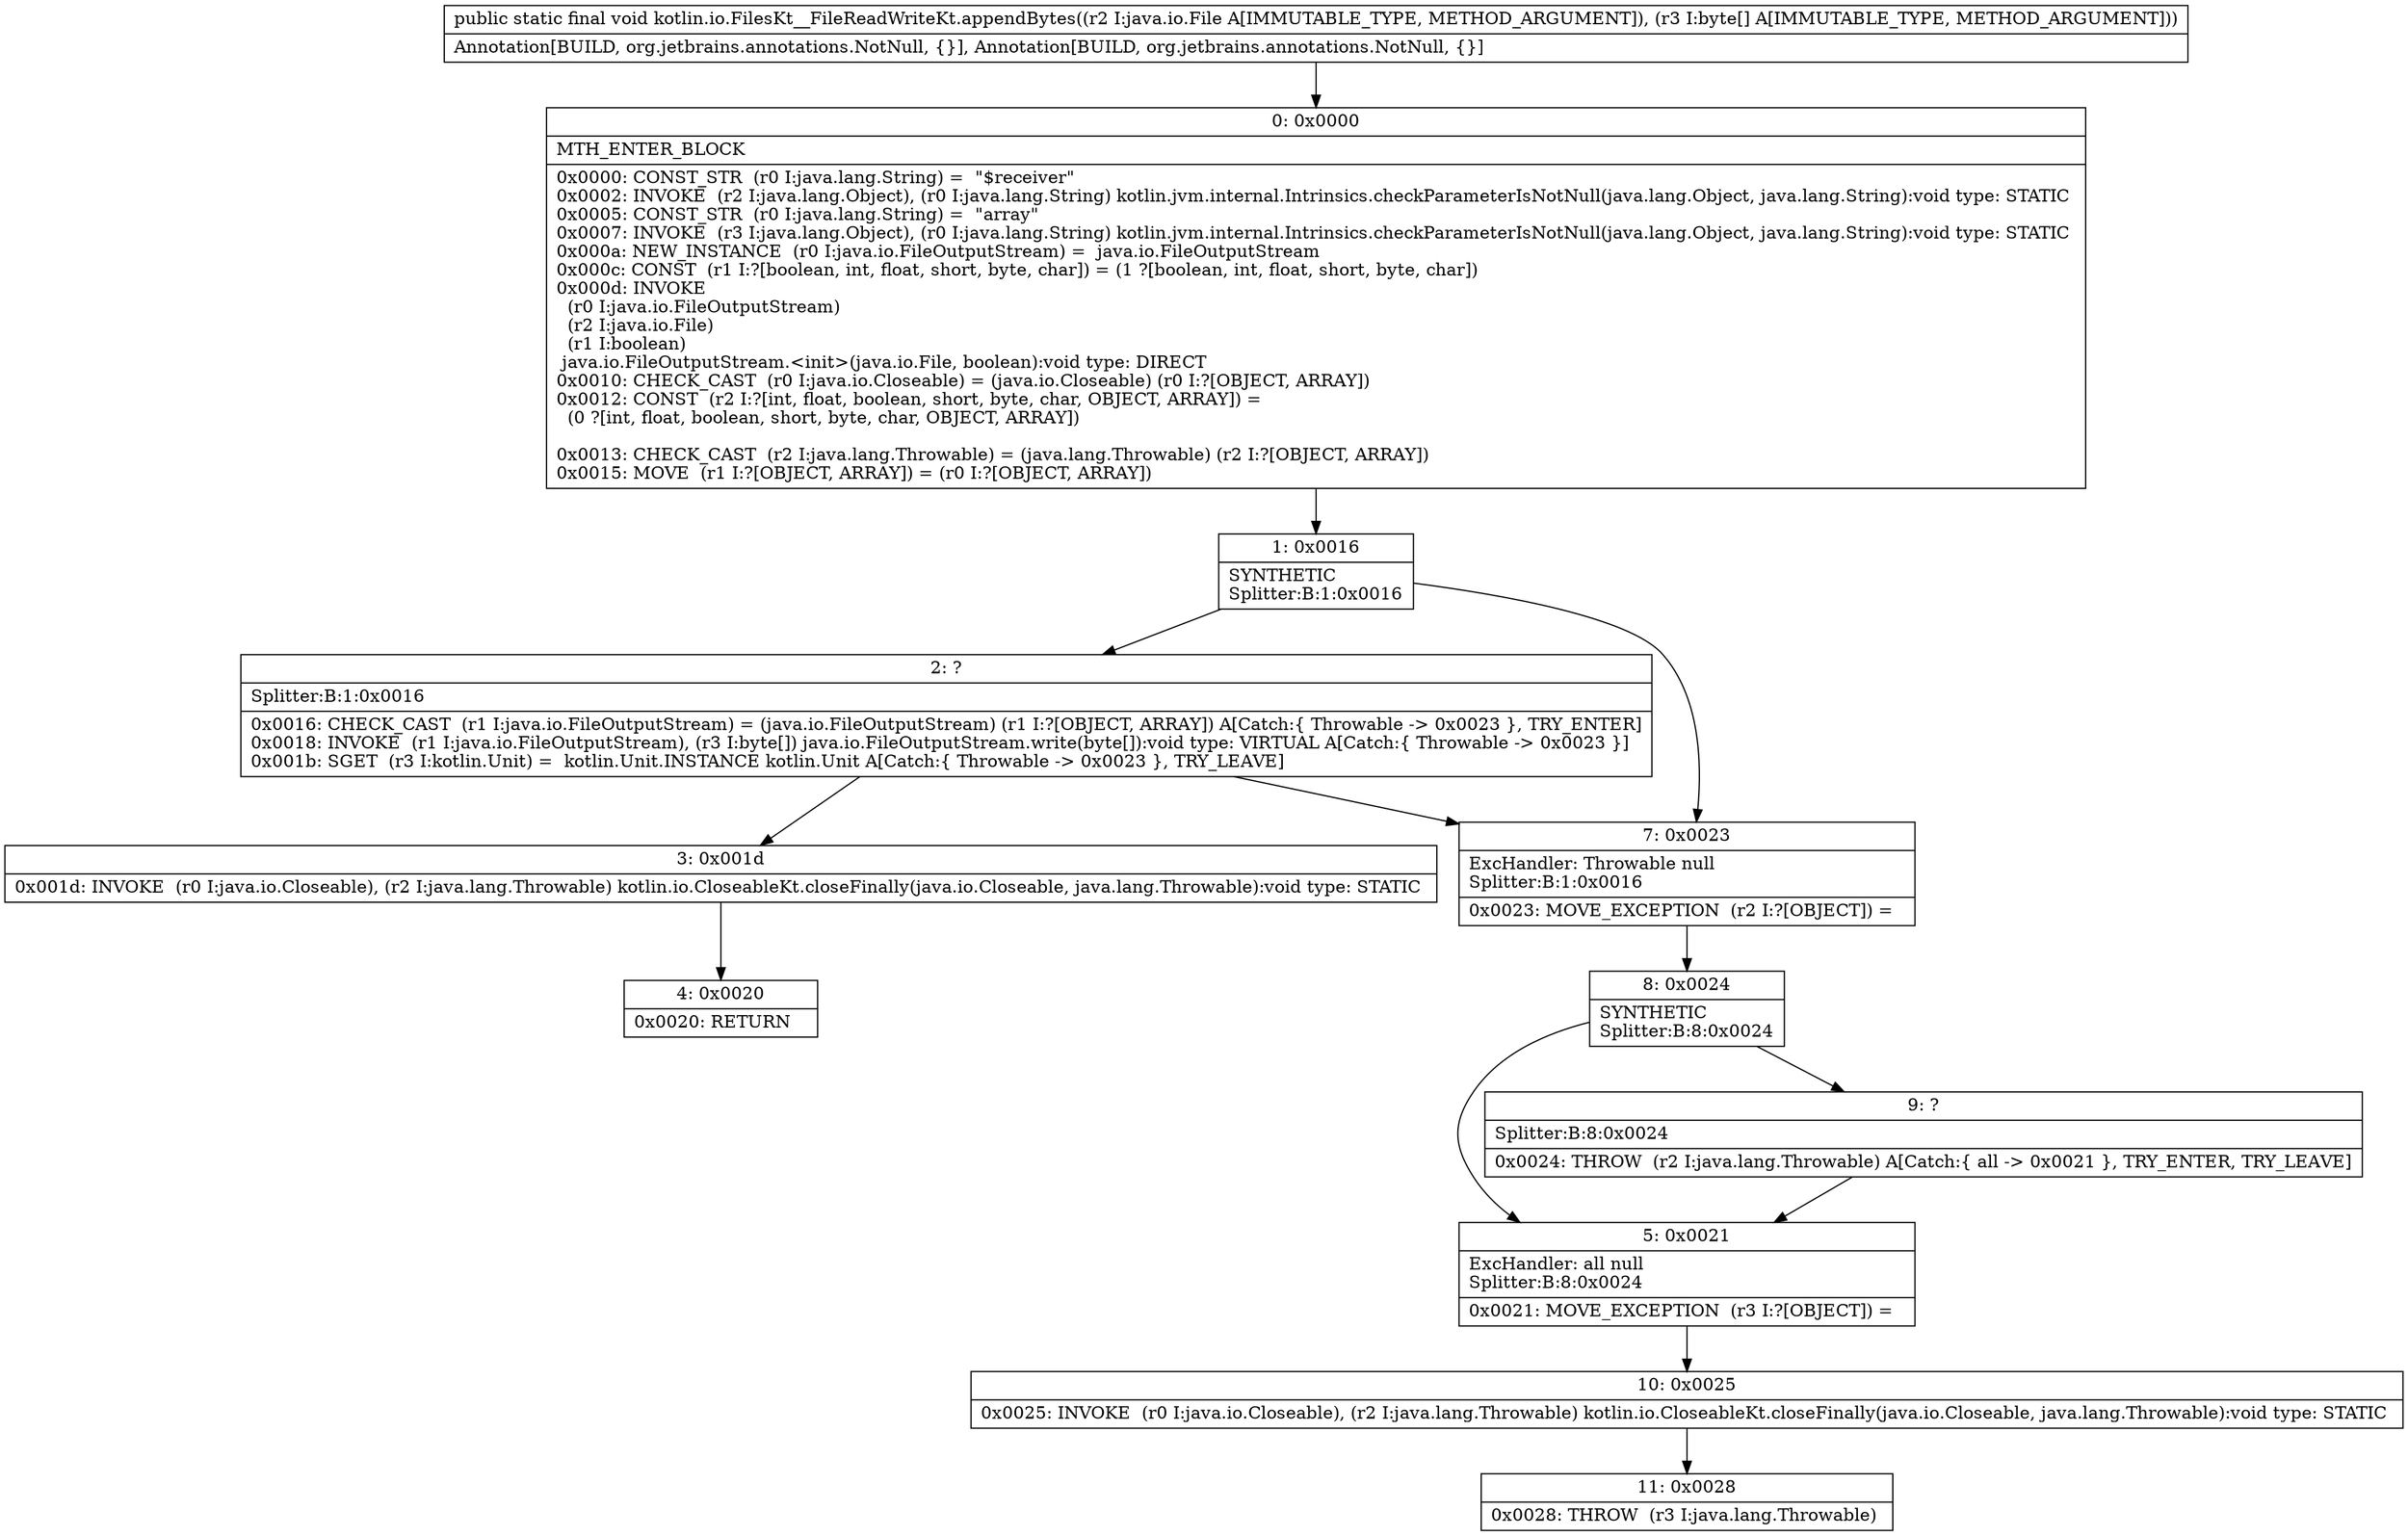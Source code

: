 digraph "CFG forkotlin.io.FilesKt__FileReadWriteKt.appendBytes(Ljava\/io\/File;[B)V" {
Node_0 [shape=record,label="{0\:\ 0x0000|MTH_ENTER_BLOCK\l|0x0000: CONST_STR  (r0 I:java.lang.String) =  \"$receiver\" \l0x0002: INVOKE  (r2 I:java.lang.Object), (r0 I:java.lang.String) kotlin.jvm.internal.Intrinsics.checkParameterIsNotNull(java.lang.Object, java.lang.String):void type: STATIC \l0x0005: CONST_STR  (r0 I:java.lang.String) =  \"array\" \l0x0007: INVOKE  (r3 I:java.lang.Object), (r0 I:java.lang.String) kotlin.jvm.internal.Intrinsics.checkParameterIsNotNull(java.lang.Object, java.lang.String):void type: STATIC \l0x000a: NEW_INSTANCE  (r0 I:java.io.FileOutputStream) =  java.io.FileOutputStream \l0x000c: CONST  (r1 I:?[boolean, int, float, short, byte, char]) = (1 ?[boolean, int, float, short, byte, char]) \l0x000d: INVOKE  \l  (r0 I:java.io.FileOutputStream)\l  (r2 I:java.io.File)\l  (r1 I:boolean)\l java.io.FileOutputStream.\<init\>(java.io.File, boolean):void type: DIRECT \l0x0010: CHECK_CAST  (r0 I:java.io.Closeable) = (java.io.Closeable) (r0 I:?[OBJECT, ARRAY]) \l0x0012: CONST  (r2 I:?[int, float, boolean, short, byte, char, OBJECT, ARRAY]) = \l  (0 ?[int, float, boolean, short, byte, char, OBJECT, ARRAY])\l \l0x0013: CHECK_CAST  (r2 I:java.lang.Throwable) = (java.lang.Throwable) (r2 I:?[OBJECT, ARRAY]) \l0x0015: MOVE  (r1 I:?[OBJECT, ARRAY]) = (r0 I:?[OBJECT, ARRAY]) \l}"];
Node_1 [shape=record,label="{1\:\ 0x0016|SYNTHETIC\lSplitter:B:1:0x0016\l}"];
Node_2 [shape=record,label="{2\:\ ?|Splitter:B:1:0x0016\l|0x0016: CHECK_CAST  (r1 I:java.io.FileOutputStream) = (java.io.FileOutputStream) (r1 I:?[OBJECT, ARRAY]) A[Catch:\{ Throwable \-\> 0x0023 \}, TRY_ENTER]\l0x0018: INVOKE  (r1 I:java.io.FileOutputStream), (r3 I:byte[]) java.io.FileOutputStream.write(byte[]):void type: VIRTUAL A[Catch:\{ Throwable \-\> 0x0023 \}]\l0x001b: SGET  (r3 I:kotlin.Unit) =  kotlin.Unit.INSTANCE kotlin.Unit A[Catch:\{ Throwable \-\> 0x0023 \}, TRY_LEAVE]\l}"];
Node_3 [shape=record,label="{3\:\ 0x001d|0x001d: INVOKE  (r0 I:java.io.Closeable), (r2 I:java.lang.Throwable) kotlin.io.CloseableKt.closeFinally(java.io.Closeable, java.lang.Throwable):void type: STATIC \l}"];
Node_4 [shape=record,label="{4\:\ 0x0020|0x0020: RETURN   \l}"];
Node_5 [shape=record,label="{5\:\ 0x0021|ExcHandler: all null\lSplitter:B:8:0x0024\l|0x0021: MOVE_EXCEPTION  (r3 I:?[OBJECT]) =  \l}"];
Node_7 [shape=record,label="{7\:\ 0x0023|ExcHandler: Throwable null\lSplitter:B:1:0x0016\l|0x0023: MOVE_EXCEPTION  (r2 I:?[OBJECT]) =  \l}"];
Node_8 [shape=record,label="{8\:\ 0x0024|SYNTHETIC\lSplitter:B:8:0x0024\l}"];
Node_9 [shape=record,label="{9\:\ ?|Splitter:B:8:0x0024\l|0x0024: THROW  (r2 I:java.lang.Throwable) A[Catch:\{ all \-\> 0x0021 \}, TRY_ENTER, TRY_LEAVE]\l}"];
Node_10 [shape=record,label="{10\:\ 0x0025|0x0025: INVOKE  (r0 I:java.io.Closeable), (r2 I:java.lang.Throwable) kotlin.io.CloseableKt.closeFinally(java.io.Closeable, java.lang.Throwable):void type: STATIC \l}"];
Node_11 [shape=record,label="{11\:\ 0x0028|0x0028: THROW  (r3 I:java.lang.Throwable) \l}"];
MethodNode[shape=record,label="{public static final void kotlin.io.FilesKt__FileReadWriteKt.appendBytes((r2 I:java.io.File A[IMMUTABLE_TYPE, METHOD_ARGUMENT]), (r3 I:byte[] A[IMMUTABLE_TYPE, METHOD_ARGUMENT]))  | Annotation[BUILD, org.jetbrains.annotations.NotNull, \{\}], Annotation[BUILD, org.jetbrains.annotations.NotNull, \{\}]\l}"];
MethodNode -> Node_0;
Node_0 -> Node_1;
Node_1 -> Node_2;
Node_1 -> Node_7;
Node_2 -> Node_3;
Node_2 -> Node_7;
Node_3 -> Node_4;
Node_5 -> Node_10;
Node_7 -> Node_8;
Node_8 -> Node_9;
Node_8 -> Node_5;
Node_9 -> Node_5;
Node_10 -> Node_11;
}

